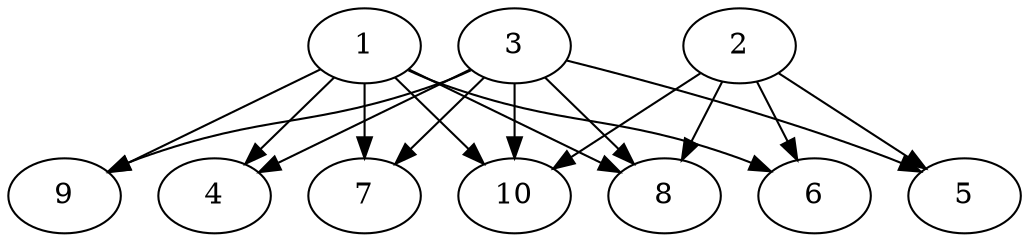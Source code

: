 // DAG automatically generated by daggen at Tue Aug  6 16:21:19 2019
// ./daggen --dot -n 10 --ccr 0.5 --fat 0.8 --regular 0.5 --density 0.8 --mindata 5242880 --maxdata 52428800 
digraph G {
  1 [size="64954368", alpha="0.12", expect_size="32477184"] 
  1 -> 4 [size ="32477184"]
  1 -> 6 [size ="32477184"]
  1 -> 7 [size ="32477184"]
  1 -> 8 [size ="32477184"]
  1 -> 9 [size ="32477184"]
  1 -> 10 [size ="32477184"]
  2 [size="55525376", alpha="0.00", expect_size="27762688"] 
  2 -> 5 [size ="27762688"]
  2 -> 6 [size ="27762688"]
  2 -> 8 [size ="27762688"]
  2 -> 10 [size ="27762688"]
  3 [size="74704896", alpha="0.14", expect_size="37352448"] 
  3 -> 4 [size ="37352448"]
  3 -> 5 [size ="37352448"]
  3 -> 7 [size ="37352448"]
  3 -> 8 [size ="37352448"]
  3 -> 9 [size ="37352448"]
  3 -> 10 [size ="37352448"]
  4 [size="53596160", alpha="0.12", expect_size="26798080"] 
  5 [size="35792896", alpha="0.04", expect_size="17896448"] 
  6 [size="95053824", alpha="0.17", expect_size="47526912"] 
  7 [size="22792192", alpha="0.07", expect_size="11396096"] 
  8 [size="22562816", alpha="0.03", expect_size="11281408"] 
  9 [size="95356928", alpha="0.14", expect_size="47678464"] 
  10 [size="86054912", alpha="0.15", expect_size="43027456"] 
}
